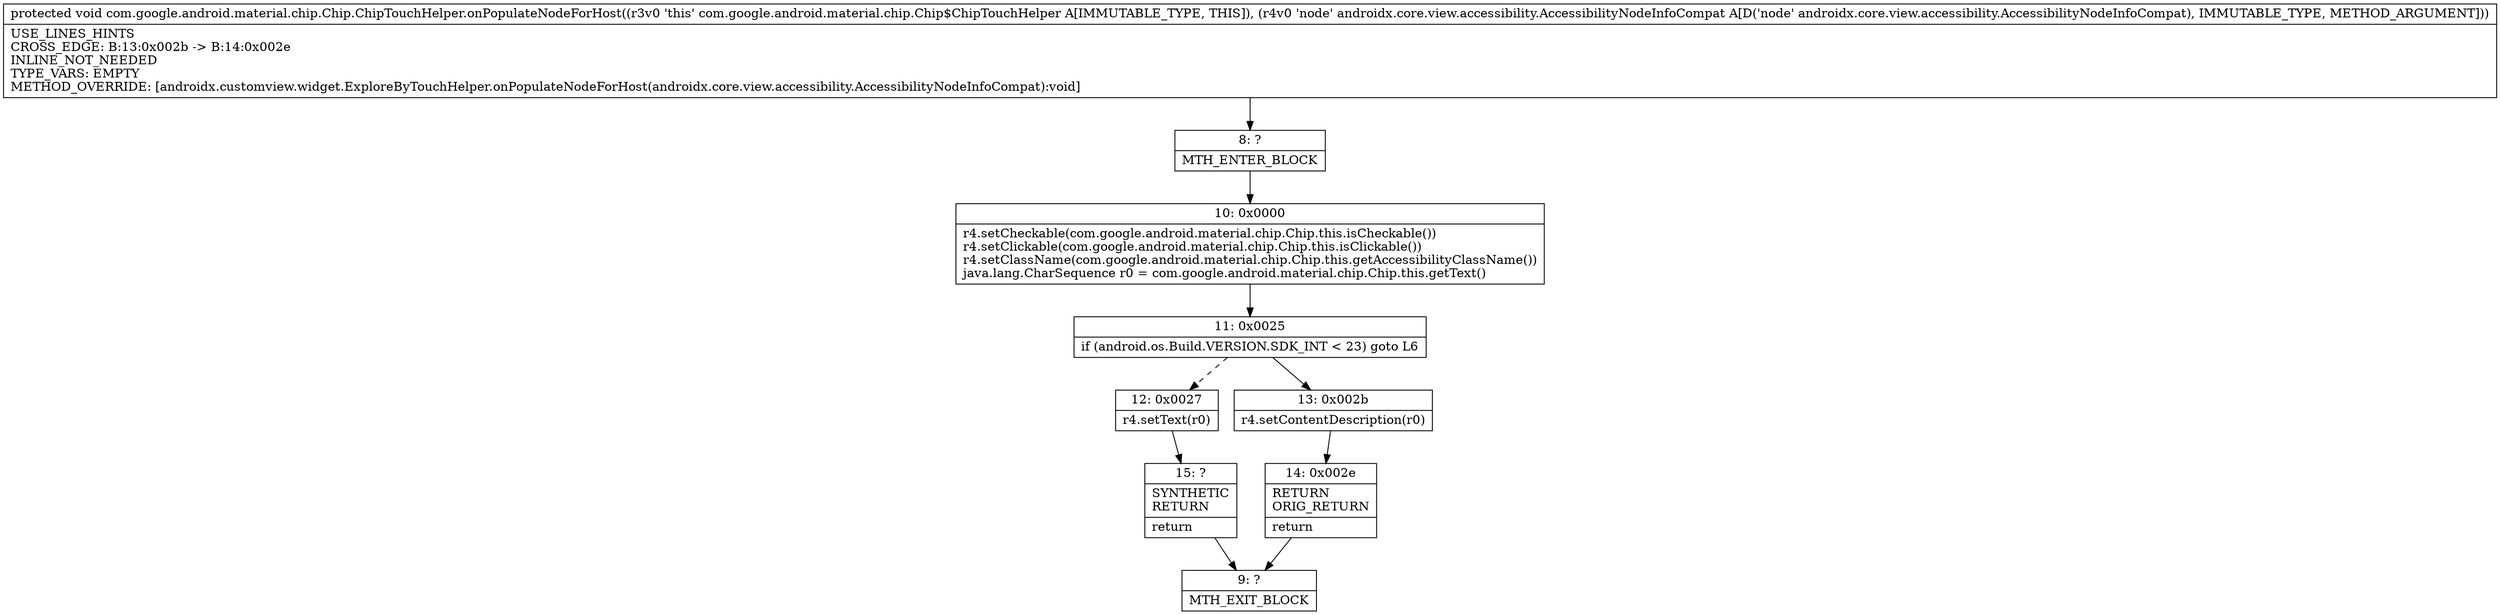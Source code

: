 digraph "CFG forcom.google.android.material.chip.Chip.ChipTouchHelper.onPopulateNodeForHost(Landroidx\/core\/view\/accessibility\/AccessibilityNodeInfoCompat;)V" {
Node_8 [shape=record,label="{8\:\ ?|MTH_ENTER_BLOCK\l}"];
Node_10 [shape=record,label="{10\:\ 0x0000|r4.setCheckable(com.google.android.material.chip.Chip.this.isCheckable())\lr4.setClickable(com.google.android.material.chip.Chip.this.isClickable())\lr4.setClassName(com.google.android.material.chip.Chip.this.getAccessibilityClassName())\ljava.lang.CharSequence r0 = com.google.android.material.chip.Chip.this.getText()\l}"];
Node_11 [shape=record,label="{11\:\ 0x0025|if (android.os.Build.VERSION.SDK_INT \< 23) goto L6\l}"];
Node_12 [shape=record,label="{12\:\ 0x0027|r4.setText(r0)\l}"];
Node_15 [shape=record,label="{15\:\ ?|SYNTHETIC\lRETURN\l|return\l}"];
Node_9 [shape=record,label="{9\:\ ?|MTH_EXIT_BLOCK\l}"];
Node_13 [shape=record,label="{13\:\ 0x002b|r4.setContentDescription(r0)\l}"];
Node_14 [shape=record,label="{14\:\ 0x002e|RETURN\lORIG_RETURN\l|return\l}"];
MethodNode[shape=record,label="{protected void com.google.android.material.chip.Chip.ChipTouchHelper.onPopulateNodeForHost((r3v0 'this' com.google.android.material.chip.Chip$ChipTouchHelper A[IMMUTABLE_TYPE, THIS]), (r4v0 'node' androidx.core.view.accessibility.AccessibilityNodeInfoCompat A[D('node' androidx.core.view.accessibility.AccessibilityNodeInfoCompat), IMMUTABLE_TYPE, METHOD_ARGUMENT]))  | USE_LINES_HINTS\lCROSS_EDGE: B:13:0x002b \-\> B:14:0x002e\lINLINE_NOT_NEEDED\lTYPE_VARS: EMPTY\lMETHOD_OVERRIDE: [androidx.customview.widget.ExploreByTouchHelper.onPopulateNodeForHost(androidx.core.view.accessibility.AccessibilityNodeInfoCompat):void]\l}"];
MethodNode -> Node_8;Node_8 -> Node_10;
Node_10 -> Node_11;
Node_11 -> Node_12[style=dashed];
Node_11 -> Node_13;
Node_12 -> Node_15;
Node_15 -> Node_9;
Node_13 -> Node_14;
Node_14 -> Node_9;
}

